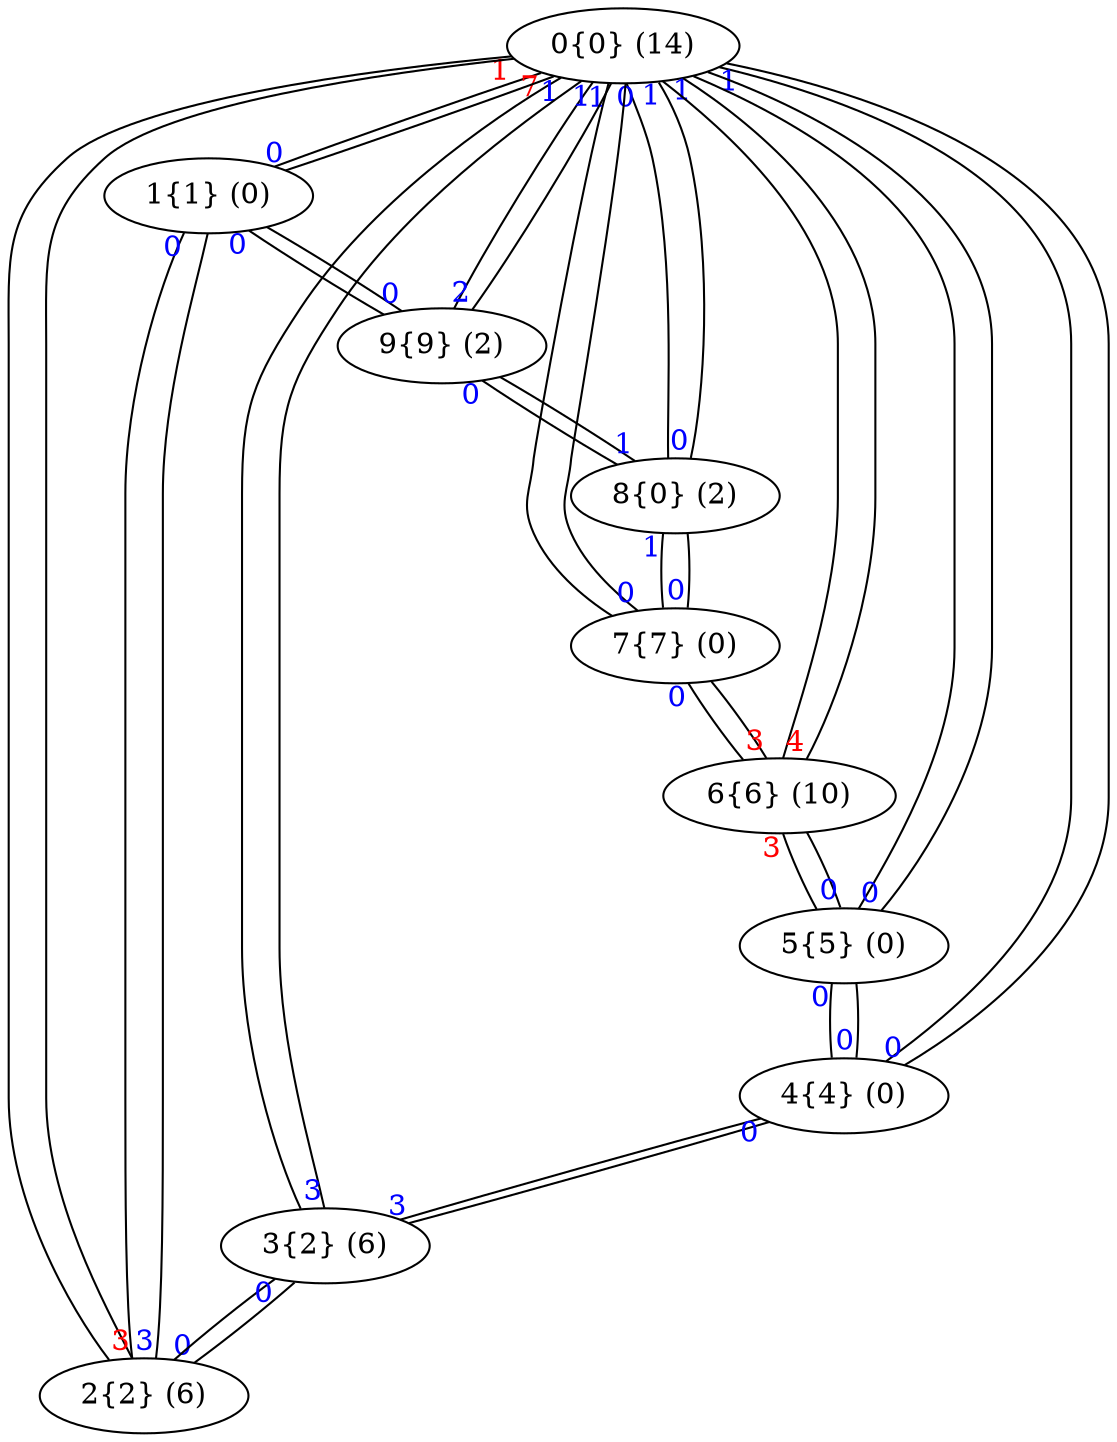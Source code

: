 graph G {
	0 [label = "0{0} (14)"]
		0 -- 1 [taillabel = "7" fontcolor = "red"]
		0 -- 2 [taillabel = "1" fontcolor = "red"]
		0 -- 3 [taillabel = "1" fontcolor = "blue"]
		0 -- 4 [taillabel = "1" fontcolor = "blue"]
		0 -- 5 [taillabel = "1" fontcolor = "blue"]
		0 -- 6 [taillabel = "1" fontcolor = "blue"]
		0 -- 7 [taillabel = "1" fontcolor = "blue"]
		0 -- 8 [taillabel = "0" fontcolor = "blue"]
		0 -- 9 [taillabel = "1" fontcolor = "blue"]
	1 [label = "1{1} (0)"]
		1 -- 0 [taillabel = "0" fontcolor = "blue"]
		1 -- 2 [taillabel = "0" fontcolor = "blue"]
		1 -- 9 [taillabel = "0" fontcolor = "blue"]
	2 [label = "2{2} (6)"]
		2 -- 0 [taillabel = "3" fontcolor = "red"]
		2 -- 1 [taillabel = "3" fontcolor = "blue"]
		2 -- 3 [taillabel = "0" fontcolor = "blue"]
	3 [label = "3{2} (6)"]
		3 -- 0 [taillabel = "3" fontcolor = "blue"]
		3 -- 2 [taillabel = "0" fontcolor = "blue"]
		3 -- 4 [taillabel = "3" fontcolor = "blue"]
	4 [label = "4{4} (0)"]
		4 -- 0 [taillabel = "0" fontcolor = "blue"]
		4 -- 3 [taillabel = "0" fontcolor = "blue"]
		4 -- 5 [taillabel = "0" fontcolor = "blue"]
	5 [label = "5{5} (0)"]
		5 -- 0 [taillabel = "0" fontcolor = "blue"]
		5 -- 4 [taillabel = "0" fontcolor = "blue"]
		5 -- 6 [taillabel = "0" fontcolor = "blue"]
	6 [label = "6{6} (10)"]
		6 -- 0 [taillabel = "4" fontcolor = "red"]
		6 -- 5 [taillabel = "3" fontcolor = "red"]
		6 -- 7 [taillabel = "3" fontcolor = "red"]
	7 [label = "7{7} (0)"]
		7 -- 0 [taillabel = "0" fontcolor = "blue"]
		7 -- 6 [taillabel = "0" fontcolor = "blue"]
		7 -- 8 [taillabel = "0" fontcolor = "blue"]
	8 [label = "8{0} (2)"]
		8 -- 0 [taillabel = "0" fontcolor = "blue"]
		8 -- 7 [taillabel = "1" fontcolor = "blue"]
		8 -- 9 [taillabel = "1" fontcolor = "blue"]
	9 [label = "9{9} (2)"]
		9 -- 0 [taillabel = "2" fontcolor = "blue"]
		9 -- 1 [taillabel = "0" fontcolor = "blue"]
		9 -- 8 [taillabel = "0" fontcolor = "blue"]
	sep = 1
	overlap = false
	splines = true
}
